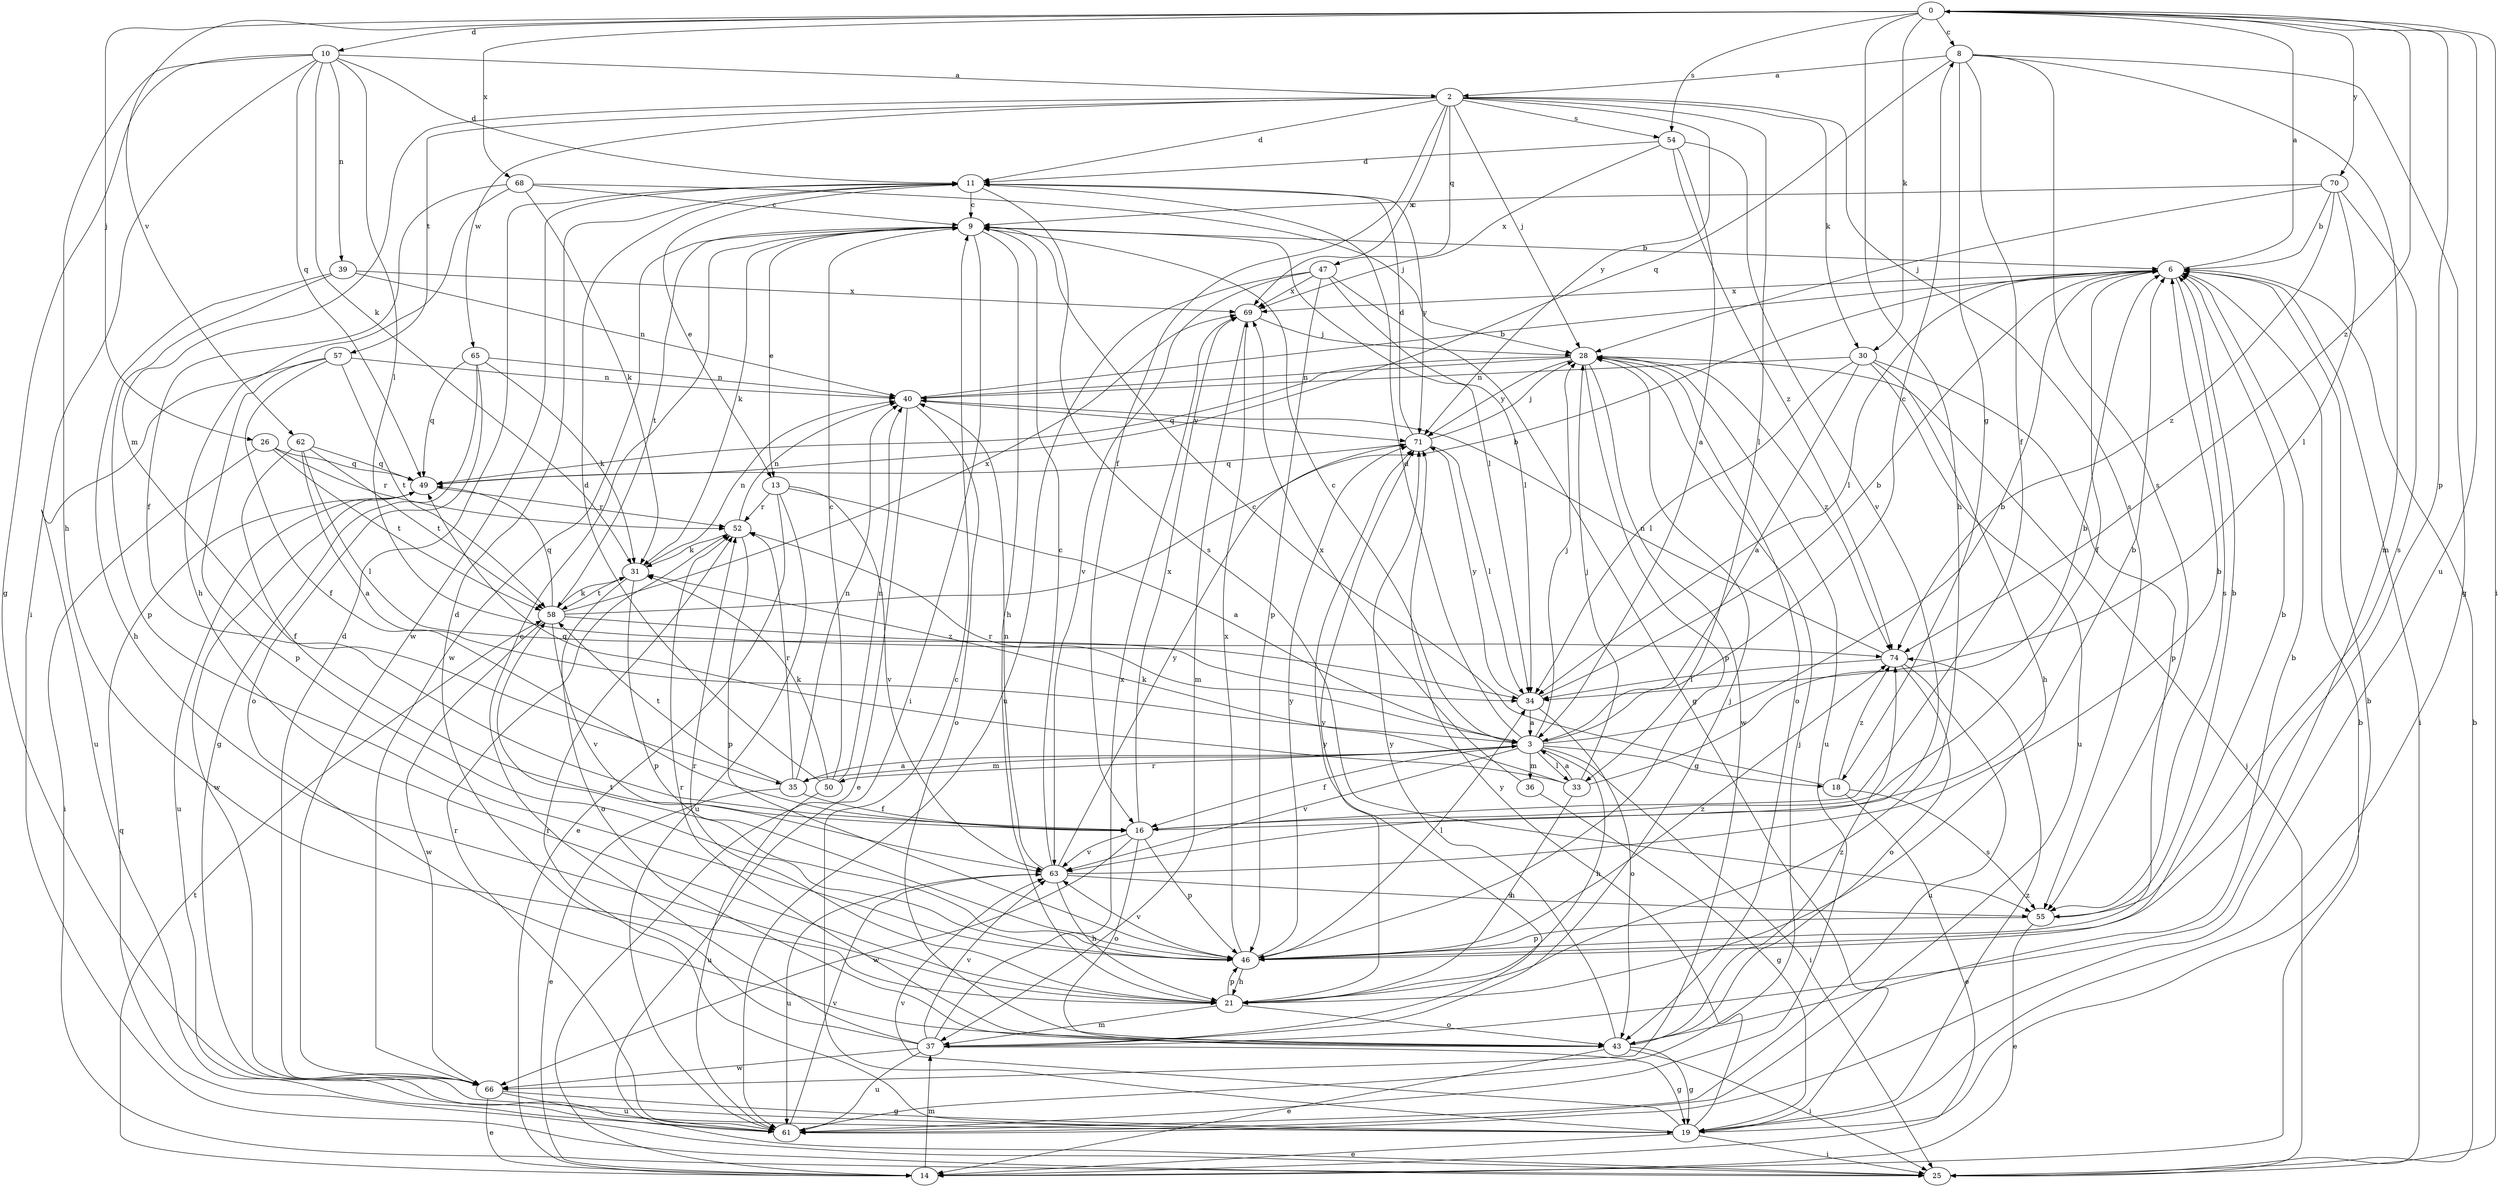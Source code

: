 strict digraph  {
0;
2;
3;
6;
8;
9;
10;
11;
13;
14;
16;
18;
19;
21;
25;
26;
28;
30;
31;
33;
34;
35;
36;
37;
39;
40;
43;
46;
47;
49;
50;
52;
54;
55;
57;
58;
61;
62;
63;
65;
66;
68;
69;
70;
71;
74;
0 -> 8  [label=c];
0 -> 10  [label=d];
0 -> 21  [label=h];
0 -> 25  [label=i];
0 -> 26  [label=j];
0 -> 30  [label=k];
0 -> 46  [label=p];
0 -> 54  [label=s];
0 -> 61  [label=u];
0 -> 62  [label=v];
0 -> 68  [label=x];
0 -> 70  [label=y];
0 -> 74  [label=z];
2 -> 11  [label=d];
2 -> 16  [label=f];
2 -> 28  [label=j];
2 -> 30  [label=k];
2 -> 33  [label=l];
2 -> 35  [label=m];
2 -> 47  [label=q];
2 -> 54  [label=s];
2 -> 55  [label=s];
2 -> 57  [label=t];
2 -> 65  [label=w];
2 -> 69  [label=x];
2 -> 71  [label=y];
3 -> 6  [label=b];
3 -> 8  [label=c];
3 -> 9  [label=c];
3 -> 11  [label=d];
3 -> 16  [label=f];
3 -> 18  [label=g];
3 -> 21  [label=h];
3 -> 25  [label=i];
3 -> 28  [label=j];
3 -> 33  [label=l];
3 -> 35  [label=m];
3 -> 36  [label=m];
3 -> 50  [label=r];
3 -> 52  [label=r];
3 -> 63  [label=v];
6 -> 0  [label=a];
6 -> 16  [label=f];
6 -> 25  [label=i];
6 -> 34  [label=l];
6 -> 55  [label=s];
6 -> 69  [label=x];
8 -> 2  [label=a];
8 -> 16  [label=f];
8 -> 18  [label=g];
8 -> 19  [label=g];
8 -> 37  [label=m];
8 -> 49  [label=q];
8 -> 55  [label=s];
9 -> 6  [label=b];
9 -> 13  [label=e];
9 -> 21  [label=h];
9 -> 25  [label=i];
9 -> 31  [label=k];
9 -> 34  [label=l];
9 -> 58  [label=t];
9 -> 66  [label=w];
10 -> 2  [label=a];
10 -> 11  [label=d];
10 -> 19  [label=g];
10 -> 21  [label=h];
10 -> 25  [label=i];
10 -> 31  [label=k];
10 -> 34  [label=l];
10 -> 39  [label=n];
10 -> 49  [label=q];
11 -> 9  [label=c];
11 -> 13  [label=e];
11 -> 55  [label=s];
11 -> 66  [label=w];
11 -> 71  [label=y];
13 -> 3  [label=a];
13 -> 14  [label=e];
13 -> 52  [label=r];
13 -> 61  [label=u];
13 -> 63  [label=v];
14 -> 6  [label=b];
14 -> 37  [label=m];
14 -> 58  [label=t];
16 -> 6  [label=b];
16 -> 43  [label=o];
16 -> 46  [label=p];
16 -> 63  [label=v];
16 -> 66  [label=w];
16 -> 69  [label=x];
18 -> 9  [label=c];
18 -> 14  [label=e];
18 -> 55  [label=s];
18 -> 74  [label=z];
19 -> 6  [label=b];
19 -> 9  [label=c];
19 -> 14  [label=e];
19 -> 25  [label=i];
19 -> 52  [label=r];
19 -> 63  [label=v];
19 -> 71  [label=y];
19 -> 74  [label=z];
21 -> 37  [label=m];
21 -> 43  [label=o];
21 -> 46  [label=p];
21 -> 52  [label=r];
21 -> 71  [label=y];
25 -> 6  [label=b];
25 -> 28  [label=j];
25 -> 49  [label=q];
26 -> 25  [label=i];
26 -> 49  [label=q];
26 -> 52  [label=r];
26 -> 58  [label=t];
28 -> 40  [label=n];
28 -> 43  [label=o];
28 -> 46  [label=p];
28 -> 49  [label=q];
28 -> 61  [label=u];
28 -> 66  [label=w];
28 -> 71  [label=y];
28 -> 74  [label=z];
30 -> 3  [label=a];
30 -> 21  [label=h];
30 -> 34  [label=l];
30 -> 40  [label=n];
30 -> 46  [label=p];
30 -> 61  [label=u];
31 -> 40  [label=n];
31 -> 43  [label=o];
31 -> 46  [label=p];
31 -> 58  [label=t];
33 -> 3  [label=a];
33 -> 6  [label=b];
33 -> 21  [label=h];
33 -> 28  [label=j];
33 -> 31  [label=k];
33 -> 49  [label=q];
34 -> 3  [label=a];
34 -> 6  [label=b];
34 -> 43  [label=o];
34 -> 71  [label=y];
35 -> 3  [label=a];
35 -> 14  [label=e];
35 -> 16  [label=f];
35 -> 40  [label=n];
35 -> 52  [label=r];
35 -> 58  [label=t];
36 -> 19  [label=g];
36 -> 69  [label=x];
37 -> 9  [label=c];
37 -> 11  [label=d];
37 -> 19  [label=g];
37 -> 28  [label=j];
37 -> 61  [label=u];
37 -> 63  [label=v];
37 -> 66  [label=w];
37 -> 69  [label=x];
37 -> 71  [label=y];
39 -> 21  [label=h];
39 -> 40  [label=n];
39 -> 46  [label=p];
39 -> 69  [label=x];
40 -> 6  [label=b];
40 -> 14  [label=e];
40 -> 43  [label=o];
40 -> 71  [label=y];
43 -> 6  [label=b];
43 -> 14  [label=e];
43 -> 19  [label=g];
43 -> 25  [label=i];
43 -> 52  [label=r];
43 -> 71  [label=y];
43 -> 74  [label=z];
46 -> 6  [label=b];
46 -> 21  [label=h];
46 -> 34  [label=l];
46 -> 58  [label=t];
46 -> 63  [label=v];
46 -> 69  [label=x];
46 -> 71  [label=y];
46 -> 74  [label=z];
47 -> 19  [label=g];
47 -> 34  [label=l];
47 -> 46  [label=p];
47 -> 61  [label=u];
47 -> 63  [label=v];
47 -> 69  [label=x];
49 -> 52  [label=r];
49 -> 61  [label=u];
49 -> 66  [label=w];
50 -> 9  [label=c];
50 -> 11  [label=d];
50 -> 31  [label=k];
50 -> 40  [label=n];
50 -> 61  [label=u];
52 -> 31  [label=k];
52 -> 40  [label=n];
52 -> 46  [label=p];
54 -> 3  [label=a];
54 -> 11  [label=d];
54 -> 63  [label=v];
54 -> 69  [label=x];
54 -> 74  [label=z];
55 -> 6  [label=b];
55 -> 14  [label=e];
55 -> 46  [label=p];
57 -> 16  [label=f];
57 -> 40  [label=n];
57 -> 46  [label=p];
57 -> 58  [label=t];
57 -> 61  [label=u];
58 -> 6  [label=b];
58 -> 31  [label=k];
58 -> 49  [label=q];
58 -> 63  [label=v];
58 -> 66  [label=w];
58 -> 69  [label=x];
58 -> 74  [label=z];
61 -> 28  [label=j];
61 -> 52  [label=r];
61 -> 63  [label=v];
62 -> 3  [label=a];
62 -> 16  [label=f];
62 -> 34  [label=l];
62 -> 49  [label=q];
62 -> 58  [label=t];
63 -> 6  [label=b];
63 -> 9  [label=c];
63 -> 21  [label=h];
63 -> 40  [label=n];
63 -> 55  [label=s];
63 -> 61  [label=u];
63 -> 71  [label=y];
65 -> 19  [label=g];
65 -> 31  [label=k];
65 -> 40  [label=n];
65 -> 43  [label=o];
65 -> 49  [label=q];
66 -> 11  [label=d];
66 -> 14  [label=e];
66 -> 19  [label=g];
66 -> 61  [label=u];
68 -> 9  [label=c];
68 -> 16  [label=f];
68 -> 21  [label=h];
68 -> 28  [label=j];
68 -> 31  [label=k];
69 -> 28  [label=j];
69 -> 37  [label=m];
70 -> 6  [label=b];
70 -> 9  [label=c];
70 -> 28  [label=j];
70 -> 34  [label=l];
70 -> 55  [label=s];
70 -> 74  [label=z];
71 -> 11  [label=d];
71 -> 28  [label=j];
71 -> 34  [label=l];
71 -> 49  [label=q];
74 -> 34  [label=l];
74 -> 40  [label=n];
74 -> 43  [label=o];
74 -> 61  [label=u];
}

